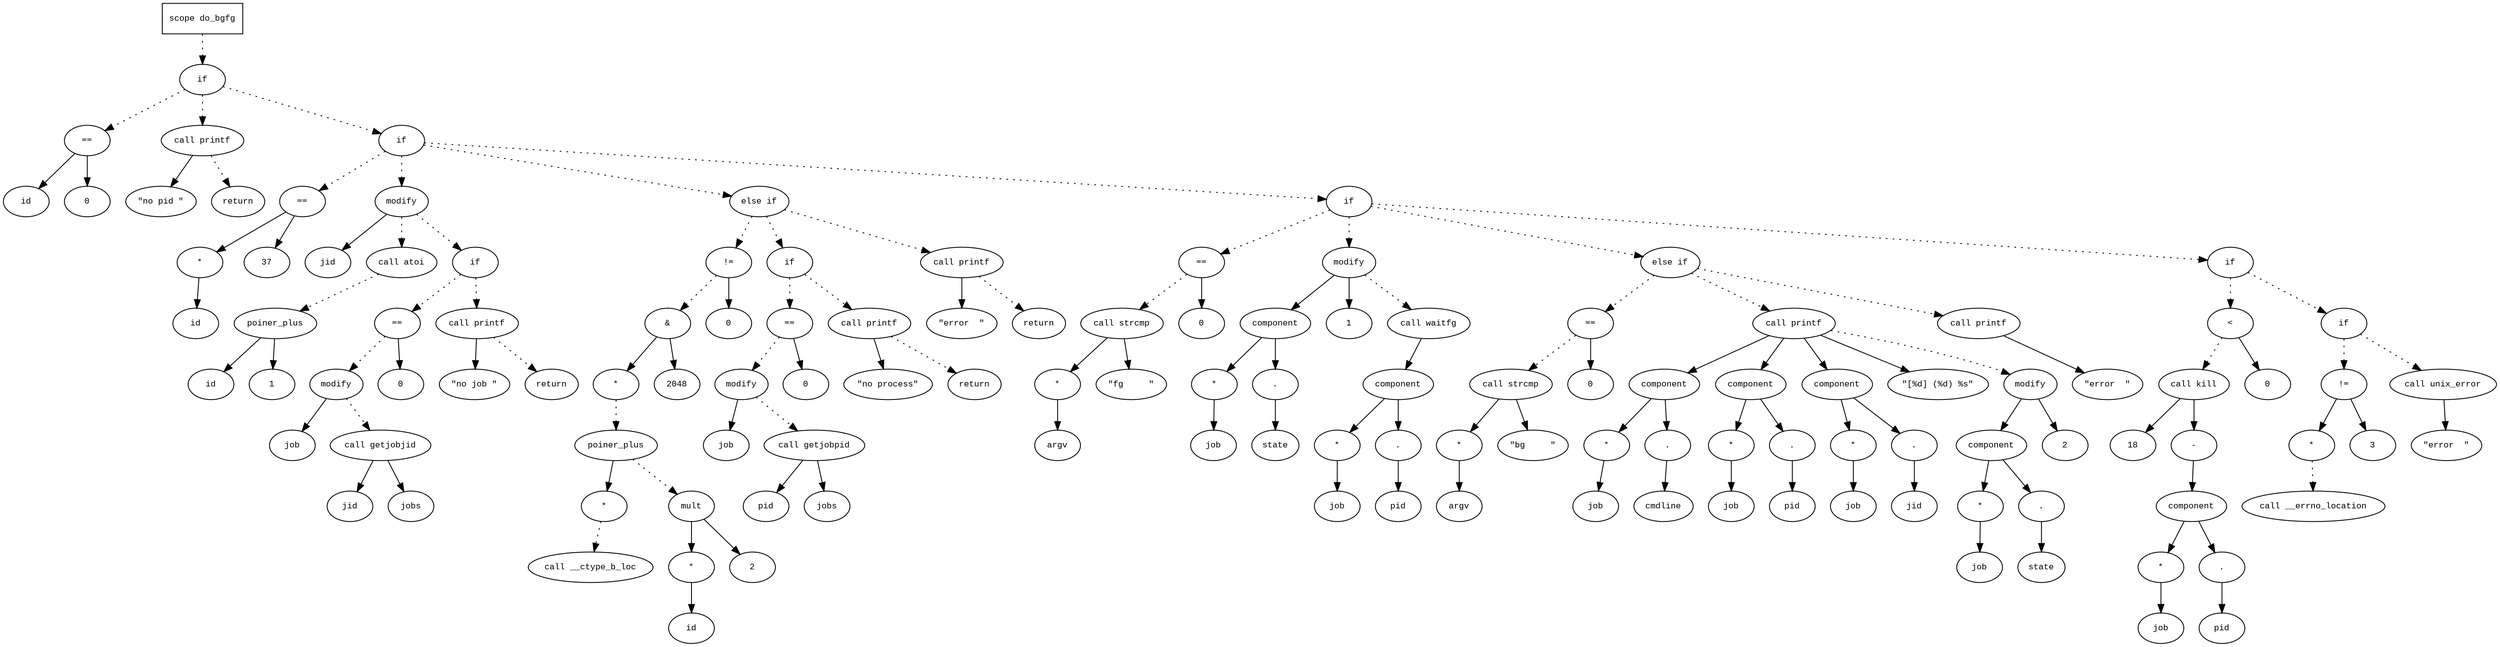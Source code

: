 digraph AST {
  graph [fontname="Times New Roman",fontsize=10];
  node  [fontname="Courier New",fontsize=10];
  edge  [fontname="Times New Roman",fontsize=10];

  node1 [label="scope do_bgfg",shape=box];
  node2 [label="if",shape=ellipse];
  node1 -> node2 [style=dotted];
  node3 [label="==",shape=ellipse];
  node4 [label="id",shape=ellipse];
  node3 -> node4;
  node5 [label="0",shape=ellipse];
  node3 -> node5;
  node2 -> node3 [style=dotted];
  node6 [label="call printf",shape=ellipse];
  node7 [label="\"no pid \"",shape=ellipse];
  node6 -> node7;
  node2 -> node6 [style=dotted];
  node8 [label="return",shape=ellipse];
  node6 -> node8 [style=dotted];
  node9 [label="if",shape=ellipse];
  node2 -> node9 [style=dotted];
  node10 [label="==",shape=ellipse];
  node11 [label="*",shape=ellipse];
  node12 [label="id",shape=ellipse];
  node11 -> node12;
  node10 -> node11;
  node13 [label="37",shape=ellipse];
  node10 -> node13;
  node9 -> node10 [style=dotted];
  node14 [label="modify",shape=ellipse];
  node15 [label="jid",shape=ellipse];
  node14 -> node15;
  node16 [label="call atoi",shape=ellipse];
  node17 [label="poiner_plus",shape=ellipse];
  node18 [label="id",shape=ellipse];
  node17 -> node18;
  node19 [label="1",shape=ellipse];
  node17 -> node19;
  node16 -> node17 [style=dotted];
  node14 -> node16 [style=dotted];
  node9 -> node14 [style=dotted];
  node20 [label="if",shape=ellipse];
  node14 -> node20 [style=dotted];
  node21 [label="==",shape=ellipse];
  node22 [label="modify",shape=ellipse];
  node23 [label="job",shape=ellipse];
  node22 -> node23;
  node24 [label="call getjobjid",shape=ellipse];
  node25 [label="jid",shape=ellipse];
  node24 -> node25;
  node26 [label="jobs",shape=ellipse];
  node24 -> node26;
  node22 -> node24 [style=dotted];
  node21 -> node22 [style=dotted];
  node27 [label="0",shape=ellipse];
  node21 -> node27;
  node20 -> node21 [style=dotted];
  node28 [label="call printf",shape=ellipse];
  node29 [label="\"no job \"",shape=ellipse];
  node28 -> node29;
  node20 -> node28 [style=dotted];
  node30 [label="return",shape=ellipse];
  node28 -> node30 [style=dotted];
  node31 [label="else if",shape=ellipse];
  node9 -> node31 [style=dotted];
  node32 [label="!=",shape=ellipse];
  node33 [label="&",shape=ellipse];
  node34 [label="*",shape=ellipse];
  node35 [label="poiner_plus",shape=ellipse];
  node36 [label="*",shape=ellipse];
  node37 [label="call __ctype_b_loc",shape=ellipse];
  node36 -> node37 [style=dotted];
  node35 -> node36;
  node38 [label="mult",shape=ellipse];
  node39 [label="*",shape=ellipse];
  node40 [label="id",shape=ellipse];
  node39 -> node40;
  node38 -> node39;
  node41 [label="2",shape=ellipse];
  node38 -> node41;
  node35 -> node38 [style=dotted];
  node34 -> node35 [style=dotted];
  node33 -> node34;
  node42 [label="2048",shape=ellipse];
  node33 -> node42;
  node32 -> node33 [style=dotted];
  node43 [label="0",shape=ellipse];
  node32 -> node43;
  node31 -> node32 [style=dotted];
  node44 [label="if",shape=ellipse];
  node31 -> node44 [style=dotted];
  node45 [label="==",shape=ellipse];
  node46 [label="modify",shape=ellipse];
  node47 [label="job",shape=ellipse];
  node46 -> node47;
  node48 [label="call getjobpid",shape=ellipse];
  node49 [label="pid",shape=ellipse];
  node48 -> node49;
  node50 [label="jobs",shape=ellipse];
  node48 -> node50;
  node46 -> node48 [style=dotted];
  node45 -> node46 [style=dotted];
  node51 [label="0",shape=ellipse];
  node45 -> node51;
  node44 -> node45 [style=dotted];
  node52 [label="call printf",shape=ellipse];
  node53 [label="\"no process\"",shape=ellipse];
  node52 -> node53;
  node44 -> node52 [style=dotted];
  node54 [label="return",shape=ellipse];
  node52 -> node54 [style=dotted];
  node55 [label="call printf",shape=ellipse];
  node56 [label="\"error  \"",shape=ellipse];
  node55 -> node56;
  node31 -> node55 [style=dotted];
  node57 [label="return",shape=ellipse];
  node55 -> node57 [style=dotted];
  node58 [label="if",shape=ellipse];
  node9 -> node58 [style=dotted];
  node59 [label="==",shape=ellipse];
  node60 [label="call strcmp",shape=ellipse];
  node61 [label="*",shape=ellipse];
  node62 [label="argv",shape=ellipse];
  node61 -> node62;
  node60 -> node61;
  node63 [label="\"fg     \"",shape=ellipse];
  node60 -> node63;
  node59 -> node60 [style=dotted];
  node64 [label="0",shape=ellipse];
  node59 -> node64;
  node58 -> node59 [style=dotted];
  node65 [label="modify",shape=ellipse];
  node66 [label="component",shape=ellipse];
  node65 -> node66;
  node67 [label="*",shape=ellipse];
  node68 [label="job",shape=ellipse];
  node67 -> node68;
  node66 -> node67;
  node69 [label=".",shape=ellipse];
  node66 -> node69;
  node70 [label="state",shape=ellipse];
  node69 -> node70;
  node71 [label="1",shape=ellipse];
  node65 -> node71;
  node58 -> node65 [style=dotted];
  node72 [label="call waitfg",shape=ellipse];
  node73 [label="component",shape=ellipse];
  node72 -> node73;
  node74 [label="*",shape=ellipse];
  node75 [label="job",shape=ellipse];
  node74 -> node75;
  node73 -> node74;
  node76 [label=".",shape=ellipse];
  node73 -> node76;
  node77 [label="pid",shape=ellipse];
  node76 -> node77;
  node65 -> node72 [style=dotted];
  node78 [label="else if",shape=ellipse];
  node58 -> node78 [style=dotted];
  node79 [label="==",shape=ellipse];
  node80 [label="call strcmp",shape=ellipse];
  node81 [label="*",shape=ellipse];
  node82 [label="argv",shape=ellipse];
  node81 -> node82;
  node80 -> node81;
  node83 [label="\"bg     \"",shape=ellipse];
  node80 -> node83;
  node79 -> node80 [style=dotted];
  node84 [label="0",shape=ellipse];
  node79 -> node84;
  node78 -> node79 [style=dotted];
  node85 [label="call printf",shape=ellipse];
  node86 [label="component",shape=ellipse];
  node85 -> node86;
  node87 [label="*",shape=ellipse];
  node88 [label="job",shape=ellipse];
  node87 -> node88;
  node86 -> node87;
  node89 [label=".",shape=ellipse];
  node86 -> node89;
  node90 [label="cmdline",shape=ellipse];
  node89 -> node90;
  node91 [label="component",shape=ellipse];
  node85 -> node91;
  node92 [label="*",shape=ellipse];
  node93 [label="job",shape=ellipse];
  node92 -> node93;
  node91 -> node92;
  node94 [label=".",shape=ellipse];
  node91 -> node94;
  node95 [label="pid",shape=ellipse];
  node94 -> node95;
  node96 [label="component",shape=ellipse];
  node85 -> node96;
  node97 [label="*",shape=ellipse];
  node98 [label="job",shape=ellipse];
  node97 -> node98;
  node96 -> node97;
  node99 [label=".",shape=ellipse];
  node96 -> node99;
  node100 [label="jid",shape=ellipse];
  node99 -> node100;
  node101 [label="\"[%d] (%d) %s\"",shape=ellipse];
  node85 -> node101;
  node78 -> node85 [style=dotted];
  node102 [label="modify",shape=ellipse];
  node103 [label="component",shape=ellipse];
  node102 -> node103;
  node104 [label="*",shape=ellipse];
  node105 [label="job",shape=ellipse];
  node104 -> node105;
  node103 -> node104;
  node106 [label=".",shape=ellipse];
  node103 -> node106;
  node107 [label="state",shape=ellipse];
  node106 -> node107;
  node108 [label="2",shape=ellipse];
  node102 -> node108;
  node85 -> node102 [style=dotted];
  node109 [label="call printf",shape=ellipse];
  node110 [label="\"error  \"",shape=ellipse];
  node109 -> node110;
  node78 -> node109 [style=dotted];
  node111 [label="if",shape=ellipse];
  node58 -> node111 [style=dotted];
  node112 [label="<",shape=ellipse];
  node113 [label="call kill",shape=ellipse];
  node114 [label="18",shape=ellipse];
  node113 -> node114;
  node115 [label="-",shape=ellipse];
  node116 [label="component",shape=ellipse];
  node115 -> node116;
  node117 [label="*",shape=ellipse];
  node118 [label="job",shape=ellipse];
  node117 -> node118;
  node116 -> node117;
  node119 [label=".",shape=ellipse];
  node116 -> node119;
  node120 [label="pid",shape=ellipse];
  node119 -> node120;
  node113 -> node115;
  node112 -> node113 [style=dotted];
  node121 [label="0",shape=ellipse];
  node112 -> node121;
  node111 -> node112 [style=dotted];
  node122 [label="if",shape=ellipse];
  node111 -> node122 [style=dotted];
  node123 [label="!=",shape=ellipse];
  node124 [label="*",shape=ellipse];
  node125 [label="call __errno_location",shape=ellipse];
  node124 -> node125 [style=dotted];
  node123 -> node124;
  node126 [label="3",shape=ellipse];
  node123 -> node126;
  node122 -> node123 [style=dotted];
  node127 [label="call unix_error",shape=ellipse];
  node128 [label="\"error  \"",shape=ellipse];
  node127 -> node128;
  node122 -> node127 [style=dotted];
} 